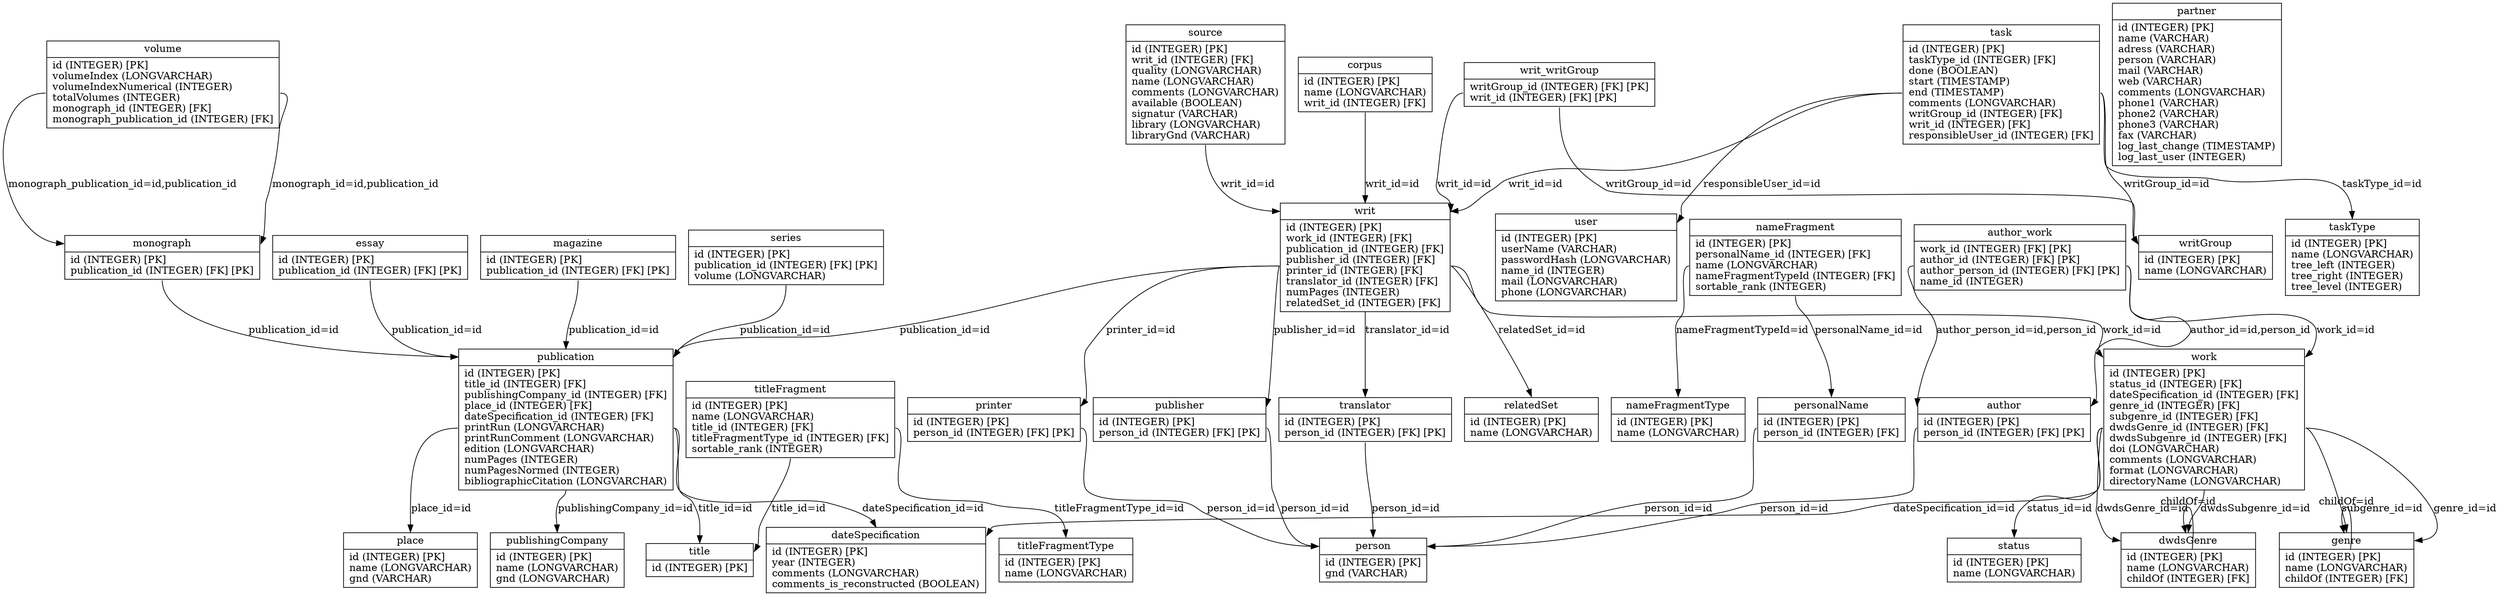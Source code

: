 digraph G {
nodecorpus [label="{<table>corpus|<cols>id (INTEGER) [PK]\lname (LONGVARCHAR)\lwrit_id (INTEGER) [FK]\l}", shape=record];
nodedwdsGenre [label="{<table>dwdsGenre|<cols>id (INTEGER) [PK]\lname (LONGVARCHAR)\lchildOf (INTEGER) [FK]\l}", shape=record];
nodegenre [label="{<table>genre|<cols>id (INTEGER) [PK]\lname (LONGVARCHAR)\lchildOf (INTEGER) [FK]\l}", shape=record];
nodepartner [label="{<table>partner|<cols>id (INTEGER) [PK]\lname (VARCHAR)\ladress (VARCHAR)\lperson (VARCHAR)\lmail (VARCHAR)\lweb (VARCHAR)\lcomments (LONGVARCHAR)\lphone1 (VARCHAR)\lphone2 (VARCHAR)\lphone3 (VARCHAR)\lfax (VARCHAR)\llog_last_change (TIMESTAMP)\llog_last_user (INTEGER)\l}", shape=record];
noderelatedSet [label="{<table>relatedSet|<cols>id (INTEGER) [PK]\lname (LONGVARCHAR)\l}", shape=record];
nodesource [label="{<table>source|<cols>id (INTEGER) [PK]\lwrit_id (INTEGER) [FK]\lquality (LONGVARCHAR)\lname (LONGVARCHAR)\lcomments (LONGVARCHAR)\lavailable (BOOLEAN)\lsignatur (VARCHAR)\llibrary (LONGVARCHAR)\llibraryGnd (VARCHAR)\l}", shape=record];
nodestatus [label="{<table>status|<cols>id (INTEGER) [PK]\lname (LONGVARCHAR)\l}", shape=record];
nodetask [label="{<table>task|<cols>id (INTEGER) [PK]\ltaskType_id (INTEGER) [FK]\ldone (BOOLEAN)\lstart (TIMESTAMP)\lend (TIMESTAMP)\lcomments (LONGVARCHAR)\lwritGroup_id (INTEGER) [FK]\lwrit_id (INTEGER) [FK]\lresponsibleUser_id (INTEGER) [FK]\l}", shape=record];
nodetaskType [label="{<table>taskType|<cols>id (INTEGER) [PK]\lname (LONGVARCHAR)\ltree_left (INTEGER)\ltree_right (INTEGER)\ltree_level (INTEGER)\l}", shape=record];
nodeuser [label="{<table>user|<cols>id (INTEGER) [PK]\luserName (VARCHAR)\lpasswordHash (LONGVARCHAR)\lname_id (INTEGER)\lmail (LONGVARCHAR)\lphone (LONGVARCHAR)\l}", shape=record];
nodewritGroup [label="{<table>writGroup|<cols>id (INTEGER) [PK]\lname (LONGVARCHAR)\l}", shape=record];
nodedateSpecification [label="{<table>dateSpecification|<cols>id (INTEGER) [PK]\lyear (INTEGER)\lcomments (LONGVARCHAR)\lcomments_is_reconstructed (BOOLEAN)\l}", shape=record];
nodepersonalName [label="{<table>personalName|<cols>id (INTEGER) [PK]\lperson_id (INTEGER) [FK]\l}", shape=record];
nodenameFragment [label="{<table>nameFragment|<cols>id (INTEGER) [PK]\lpersonalName_id (INTEGER) [FK]\lname (LONGVARCHAR)\lnameFragmentTypeId (INTEGER) [FK]\lsortable_rank (INTEGER)\l}", shape=record];
nodenameFragmentType [label="{<table>nameFragmentType|<cols>id (INTEGER) [PK]\lname (LONGVARCHAR)\l}", shape=record];
nodeplace [label="{<table>place|<cols>id (INTEGER) [PK]\lname (LONGVARCHAR)\lgnd (VARCHAR)\l}", shape=record];
nodetitle [label="{<table>title|<cols>id (INTEGER) [PK]\l}", shape=record];
nodetitleFragment [label="{<table>titleFragment|<cols>id (INTEGER) [PK]\lname (LONGVARCHAR)\ltitle_id (INTEGER) [FK]\ltitleFragmentType_id (INTEGER) [FK]\lsortable_rank (INTEGER)\l}", shape=record];
nodetitleFragmentType [label="{<table>titleFragmentType|<cols>id (INTEGER) [PK]\lname (LONGVARCHAR)\l}", shape=record];
nodeessay [label="{<table>essay|<cols>id (INTEGER) [PK]\lpublication_id (INTEGER) [FK] [PK]\l}", shape=record];
nodemagazine [label="{<table>magazine|<cols>id (INTEGER) [PK]\lpublication_id (INTEGER) [FK] [PK]\l}", shape=record];
nodemonograph [label="{<table>monograph|<cols>id (INTEGER) [PK]\lpublication_id (INTEGER) [FK] [PK]\l}", shape=record];
nodepublication [label="{<table>publication|<cols>id (INTEGER) [PK]\ltitle_id (INTEGER) [FK]\lpublishingCompany_id (INTEGER) [FK]\lplace_id (INTEGER) [FK]\ldateSpecification_id (INTEGER) [FK]\lprintRun (LONGVARCHAR)\lprintRunComment (LONGVARCHAR)\ledition (LONGVARCHAR)\lnumPages (INTEGER)\lnumPagesNormed (INTEGER)\lbibliographicCitation (LONGVARCHAR)\l}", shape=record];
nodepublishingCompany [label="{<table>publishingCompany|<cols>id (INTEGER) [PK]\lname (LONGVARCHAR)\lgnd (LONGVARCHAR)\l}", shape=record];
nodeseries [label="{<table>series|<cols>id (INTEGER) [PK]\lpublication_id (INTEGER) [FK] [PK]\lvolume (LONGVARCHAR)\l}", shape=record];
nodevolume [label="{<table>volume|<cols>id (INTEGER) [PK]\lvolumeIndex (LONGVARCHAR)\lvolumeIndexNumerical (INTEGER)\ltotalVolumes (INTEGER)\lmonograph_id (INTEGER) [FK]\lmonograph_publication_id (INTEGER) [FK]\l}", shape=record];
nodework [label="{<table>work|<cols>id (INTEGER) [PK]\lstatus_id (INTEGER) [FK]\ldateSpecification_id (INTEGER) [FK]\lgenre_id (INTEGER) [FK]\lsubgenre_id (INTEGER) [FK]\ldwdsGenre_id (INTEGER) [FK]\ldwdsSubgenre_id (INTEGER) [FK]\ldoi (LONGVARCHAR)\lcomments (LONGVARCHAR)\lformat (LONGVARCHAR)\ldirectoryName (LONGVARCHAR)\l}", shape=record];
nodewrit [label="{<table>writ|<cols>id (INTEGER) [PK]\lwork_id (INTEGER) [FK]\lpublication_id (INTEGER) [FK]\lpublisher_id (INTEGER) [FK]\lprinter_id (INTEGER) [FK]\ltranslator_id (INTEGER) [FK]\lnumPages (INTEGER)\lrelatedSet_id (INTEGER) [FK]\l}", shape=record];
nodewrit_writGroup [label="{<table>writ_writGroup|<cols>writGroup_id (INTEGER) [FK] [PK]\lwrit_id (INTEGER) [FK] [PK]\l}", shape=record];
nodeauthor [label="{<table>author|<cols>id (INTEGER) [PK]\lperson_id (INTEGER) [FK] [PK]\l}", shape=record];
nodeauthor_work [label="{<table>author_work|<cols>work_id (INTEGER) [FK] [PK]\lauthor_id (INTEGER) [FK] [PK]\lauthor_person_id (INTEGER) [FK] [PK]\lname_id (INTEGER)\l}", shape=record];
nodeperson [label="{<table>person|<cols>id (INTEGER) [PK]\lgnd (VARCHAR)\l}", shape=record];
nodeprinter [label="{<table>printer|<cols>id (INTEGER) [PK]\lperson_id (INTEGER) [FK] [PK]\l}", shape=record];
nodepublisher [label="{<table>publisher|<cols>id (INTEGER) [PK]\lperson_id (INTEGER) [FK] [PK]\l}", shape=record];
nodetranslator [label="{<table>translator|<cols>id (INTEGER) [PK]\lperson_id (INTEGER) [FK] [PK]\l}", shape=record];
nodecorpus:cols -> nodewrit:table [label="writ_id=id"];
nodedwdsGenre:cols -> nodedwdsGenre:table [label="childOf=id"];
nodegenre:cols -> nodegenre:table [label="childOf=id"];
nodesource:cols -> nodewrit:table [label="writ_id=id"];
nodetask:cols -> nodetaskType:table [label="taskType_id=id"];
nodetask:cols -> nodewritGroup:table [label="writGroup_id=id"];
nodetask:cols -> nodewrit:table [label="writ_id=id"];
nodetask:cols -> nodeuser:table [label="responsibleUser_id=id"];
nodepersonalName:cols -> nodeperson:table [label="person_id=id"];
nodenameFragment:cols -> nodepersonalName:table [label="personalName_id=id"];
nodenameFragment:cols -> nodenameFragmentType:table [label="nameFragmentTypeId=id"];
nodetitleFragment:cols -> nodetitle:table [label="title_id=id"];
nodetitleFragment:cols -> nodetitleFragmentType:table [label="titleFragmentType_id=id"];
nodeessay:cols -> nodepublication:table [label="publication_id=id"];
nodemagazine:cols -> nodepublication:table [label="publication_id=id"];
nodemonograph:cols -> nodepublication:table [label="publication_id=id"];
nodepublication:cols -> nodetitle:table [label="title_id=id"];
nodepublication:cols -> nodepublishingCompany:table [label="publishingCompany_id=id"];
nodepublication:cols -> nodeplace:table [label="place_id=id"];
nodepublication:cols -> nodedateSpecification:table [label="dateSpecification_id=id"];
nodeseries:cols -> nodepublication:table [label="publication_id=id"];
nodevolume:cols -> nodemonograph:table [label="monograph_id=id,publication_id"];
nodevolume:cols -> nodemonograph:table [label="monograph_publication_id=id,publication_id"];
nodework:cols -> nodestatus:table [label="status_id=id"];
nodework:cols -> nodedateSpecification:table [label="dateSpecification_id=id"];
nodework:cols -> nodegenre:table [label="genre_id=id"];
nodework:cols -> nodegenre:table [label="subgenre_id=id"];
nodework:cols -> nodedwdsGenre:table [label="dwdsGenre_id=id"];
nodework:cols -> nodedwdsGenre:table [label="dwdsSubgenre_id=id"];
nodewrit:cols -> nodework:table [label="work_id=id"];
nodewrit:cols -> nodepublication:table [label="publication_id=id"];
nodewrit:cols -> nodepublisher:table [label="publisher_id=id"];
nodewrit:cols -> nodeprinter:table [label="printer_id=id"];
nodewrit:cols -> nodetranslator:table [label="translator_id=id"];
nodewrit:cols -> noderelatedSet:table [label="relatedSet_id=id"];
nodewrit_writGroup:cols -> nodewritGroup:table [label="writGroup_id=id"];
nodewrit_writGroup:cols -> nodewrit:table [label="writ_id=id"];
nodeauthor:cols -> nodeperson:table [label="person_id=id"];
nodeauthor_work:cols -> nodework:table [label="work_id=id"];
nodeauthor_work:cols -> nodeauthor:table [label="author_id=id,person_id"];
nodeauthor_work:cols -> nodeauthor:table [label="author_person_id=id,person_id"];
nodeprinter:cols -> nodeperson:table [label="person_id=id"];
nodepublisher:cols -> nodeperson:table [label="person_id=id"];
nodetranslator:cols -> nodeperson:table [label="person_id=id"];
}
